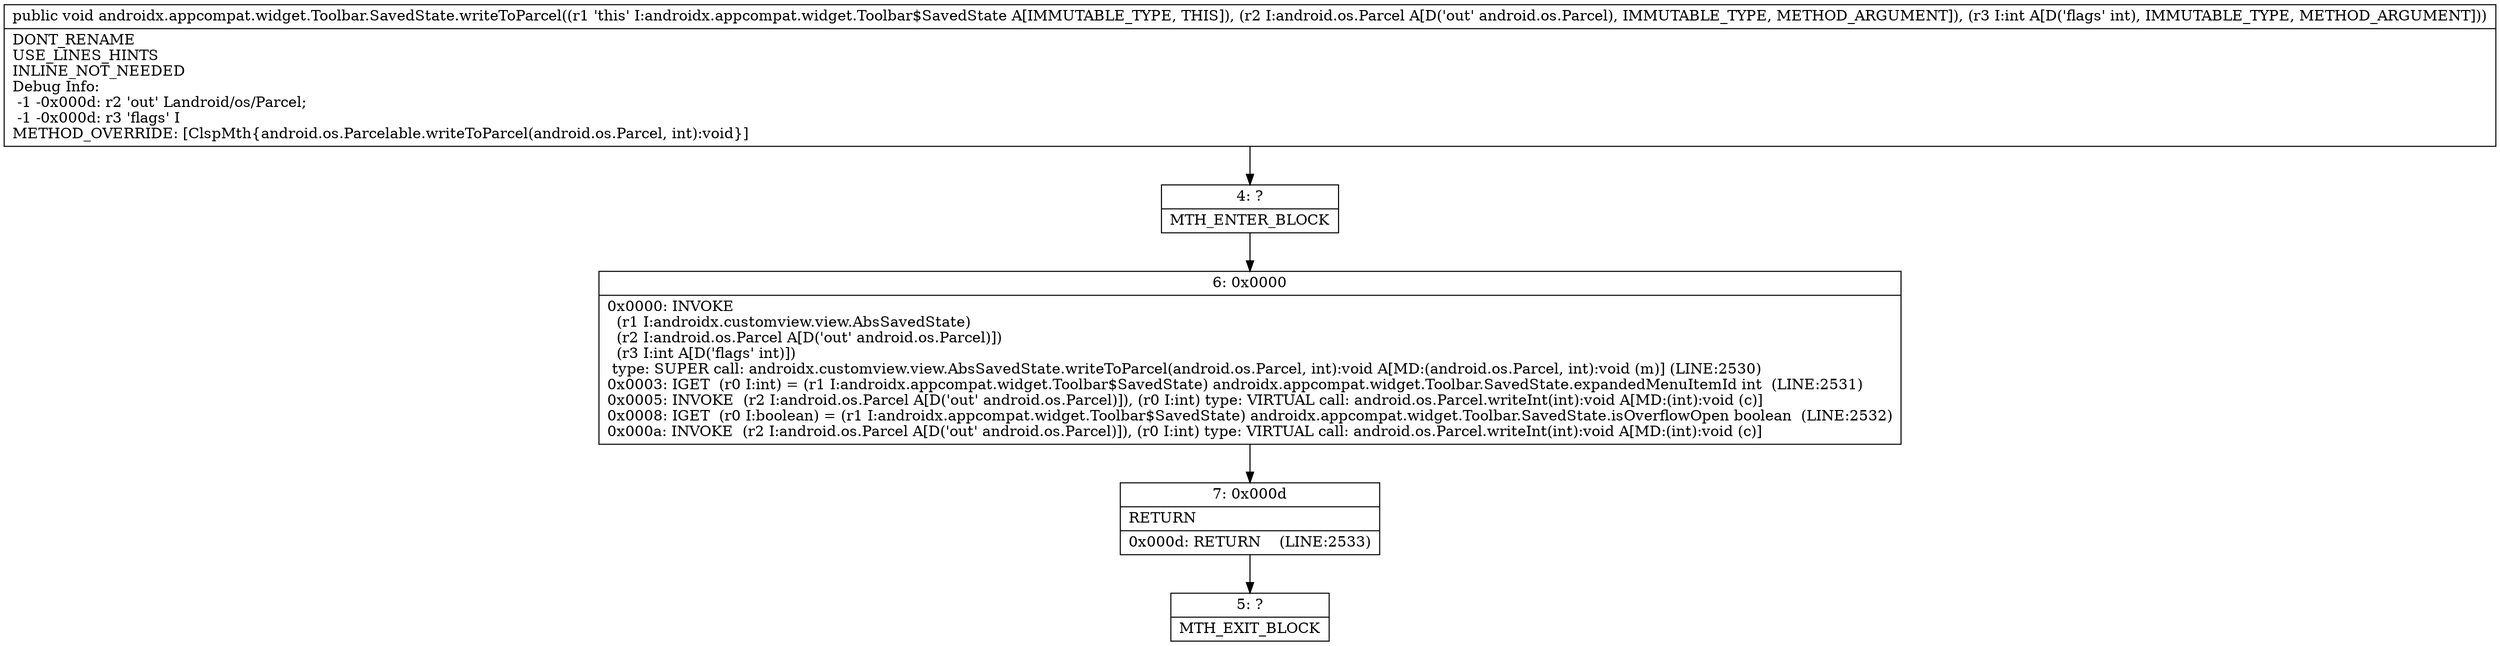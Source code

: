 digraph "CFG forandroidx.appcompat.widget.Toolbar.SavedState.writeToParcel(Landroid\/os\/Parcel;I)V" {
Node_4 [shape=record,label="{4\:\ ?|MTH_ENTER_BLOCK\l}"];
Node_6 [shape=record,label="{6\:\ 0x0000|0x0000: INVOKE  \l  (r1 I:androidx.customview.view.AbsSavedState)\l  (r2 I:android.os.Parcel A[D('out' android.os.Parcel)])\l  (r3 I:int A[D('flags' int)])\l type: SUPER call: androidx.customview.view.AbsSavedState.writeToParcel(android.os.Parcel, int):void A[MD:(android.os.Parcel, int):void (m)] (LINE:2530)\l0x0003: IGET  (r0 I:int) = (r1 I:androidx.appcompat.widget.Toolbar$SavedState) androidx.appcompat.widget.Toolbar.SavedState.expandedMenuItemId int  (LINE:2531)\l0x0005: INVOKE  (r2 I:android.os.Parcel A[D('out' android.os.Parcel)]), (r0 I:int) type: VIRTUAL call: android.os.Parcel.writeInt(int):void A[MD:(int):void (c)]\l0x0008: IGET  (r0 I:boolean) = (r1 I:androidx.appcompat.widget.Toolbar$SavedState) androidx.appcompat.widget.Toolbar.SavedState.isOverflowOpen boolean  (LINE:2532)\l0x000a: INVOKE  (r2 I:android.os.Parcel A[D('out' android.os.Parcel)]), (r0 I:int) type: VIRTUAL call: android.os.Parcel.writeInt(int):void A[MD:(int):void (c)]\l}"];
Node_7 [shape=record,label="{7\:\ 0x000d|RETURN\l|0x000d: RETURN    (LINE:2533)\l}"];
Node_5 [shape=record,label="{5\:\ ?|MTH_EXIT_BLOCK\l}"];
MethodNode[shape=record,label="{public void androidx.appcompat.widget.Toolbar.SavedState.writeToParcel((r1 'this' I:androidx.appcompat.widget.Toolbar$SavedState A[IMMUTABLE_TYPE, THIS]), (r2 I:android.os.Parcel A[D('out' android.os.Parcel), IMMUTABLE_TYPE, METHOD_ARGUMENT]), (r3 I:int A[D('flags' int), IMMUTABLE_TYPE, METHOD_ARGUMENT]))  | DONT_RENAME\lUSE_LINES_HINTS\lINLINE_NOT_NEEDED\lDebug Info:\l  \-1 \-0x000d: r2 'out' Landroid\/os\/Parcel;\l  \-1 \-0x000d: r3 'flags' I\lMETHOD_OVERRIDE: [ClspMth\{android.os.Parcelable.writeToParcel(android.os.Parcel, int):void\}]\l}"];
MethodNode -> Node_4;Node_4 -> Node_6;
Node_6 -> Node_7;
Node_7 -> Node_5;
}

